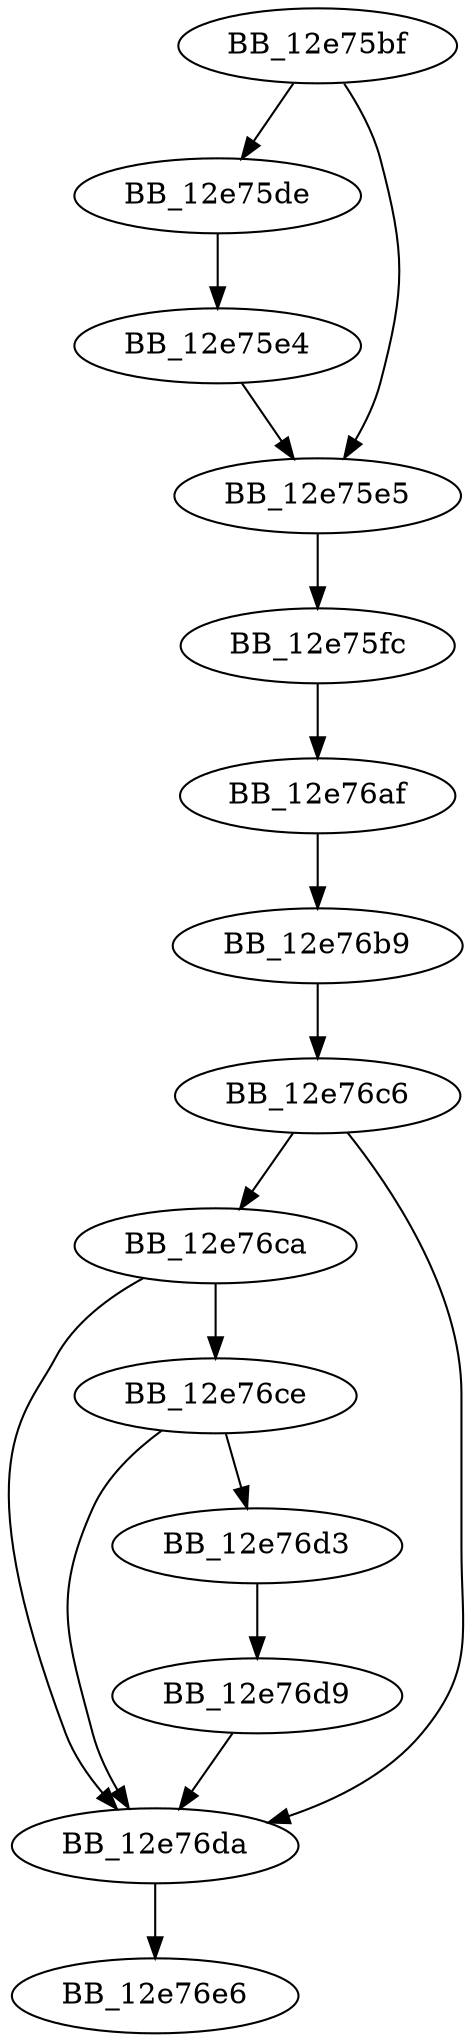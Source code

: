 DiGraph __call_reportfault{
BB_12e75bf->BB_12e75de
BB_12e75bf->BB_12e75e5
BB_12e75de->BB_12e75e4
BB_12e75e4->BB_12e75e5
BB_12e75e5->BB_12e75fc
BB_12e75fc->BB_12e76af
BB_12e76af->BB_12e76b9
BB_12e76b9->BB_12e76c6
BB_12e76c6->BB_12e76ca
BB_12e76c6->BB_12e76da
BB_12e76ca->BB_12e76ce
BB_12e76ca->BB_12e76da
BB_12e76ce->BB_12e76d3
BB_12e76ce->BB_12e76da
BB_12e76d3->BB_12e76d9
BB_12e76d9->BB_12e76da
BB_12e76da->BB_12e76e6
}
